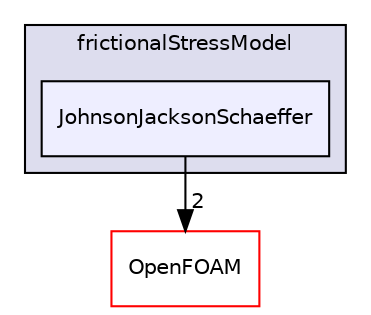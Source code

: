 digraph "src/phaseSystemModels/reactingEulerFoam/reactingTwoPhaseEulerFoam/twoPhaseCompressibleTurbulenceModels/kineticTheoryModels/frictionalStressModel/JohnsonJacksonSchaeffer" {
  bgcolor=transparent;
  compound=true
  node [ fontsize="10", fontname="Helvetica"];
  edge [ labelfontsize="10", labelfontname="Helvetica"];
  subgraph clusterdir_5f355dd00c04edae08d3019e8986822e {
    graph [ bgcolor="#ddddee", pencolor="black", label="frictionalStressModel" fontname="Helvetica", fontsize="10", URL="dir_5f355dd00c04edae08d3019e8986822e.html"]
  dir_60632e10ef3936759f2d8199db8e9209 [shape=box, label="JohnsonJacksonSchaeffer", style="filled", fillcolor="#eeeeff", pencolor="black", URL="dir_60632e10ef3936759f2d8199db8e9209.html"];
  }
  dir_c5473ff19b20e6ec4dfe5c310b3778a8 [shape=box label="OpenFOAM" color="red" URL="dir_c5473ff19b20e6ec4dfe5c310b3778a8.html"];
  dir_60632e10ef3936759f2d8199db8e9209->dir_c5473ff19b20e6ec4dfe5c310b3778a8 [headlabel="2", labeldistance=1.5 headhref="dir_003329_002151.html"];
}
